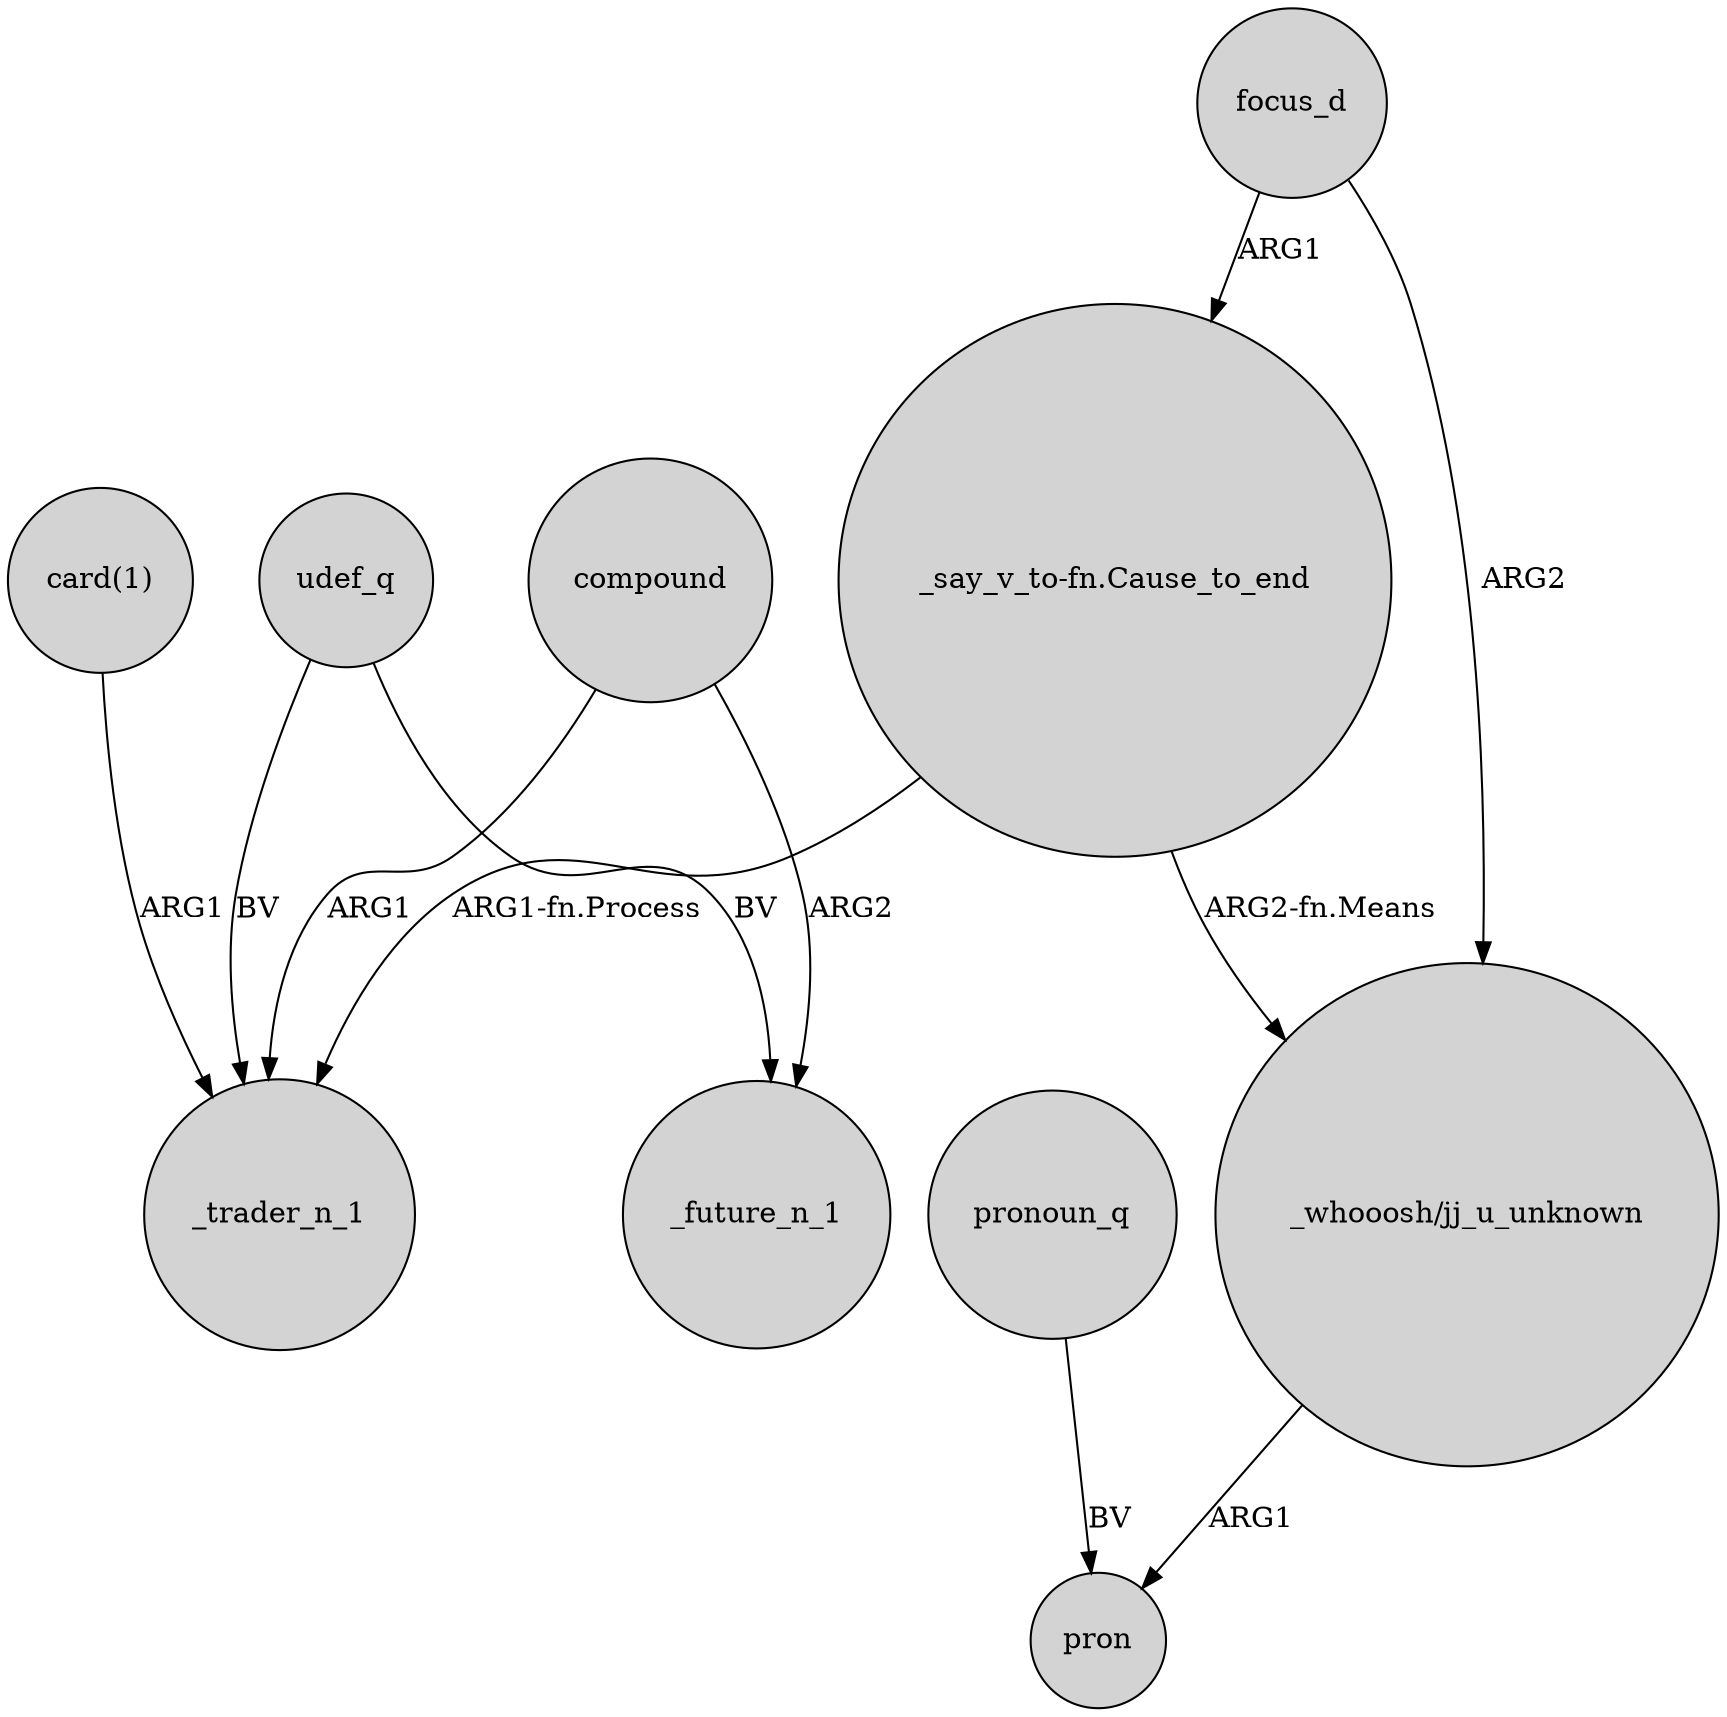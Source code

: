 digraph {
	node [shape=circle style=filled]
	"_say_v_to-fn.Cause_to_end" -> _trader_n_1 [label="ARG1-fn.Process"]
	"_whooosh/jj_u_unknown" -> pron [label=ARG1]
	"card(1)" -> _trader_n_1 [label=ARG1]
	"_say_v_to-fn.Cause_to_end" -> "_whooosh/jj_u_unknown" [label="ARG2-fn.Means"]
	udef_q -> _future_n_1 [label=BV]
	focus_d -> "_say_v_to-fn.Cause_to_end" [label=ARG1]
	compound -> _trader_n_1 [label=ARG1]
	focus_d -> "_whooosh/jj_u_unknown" [label=ARG2]
	pronoun_q -> pron [label=BV]
	udef_q -> _trader_n_1 [label=BV]
	compound -> _future_n_1 [label=ARG2]
}
